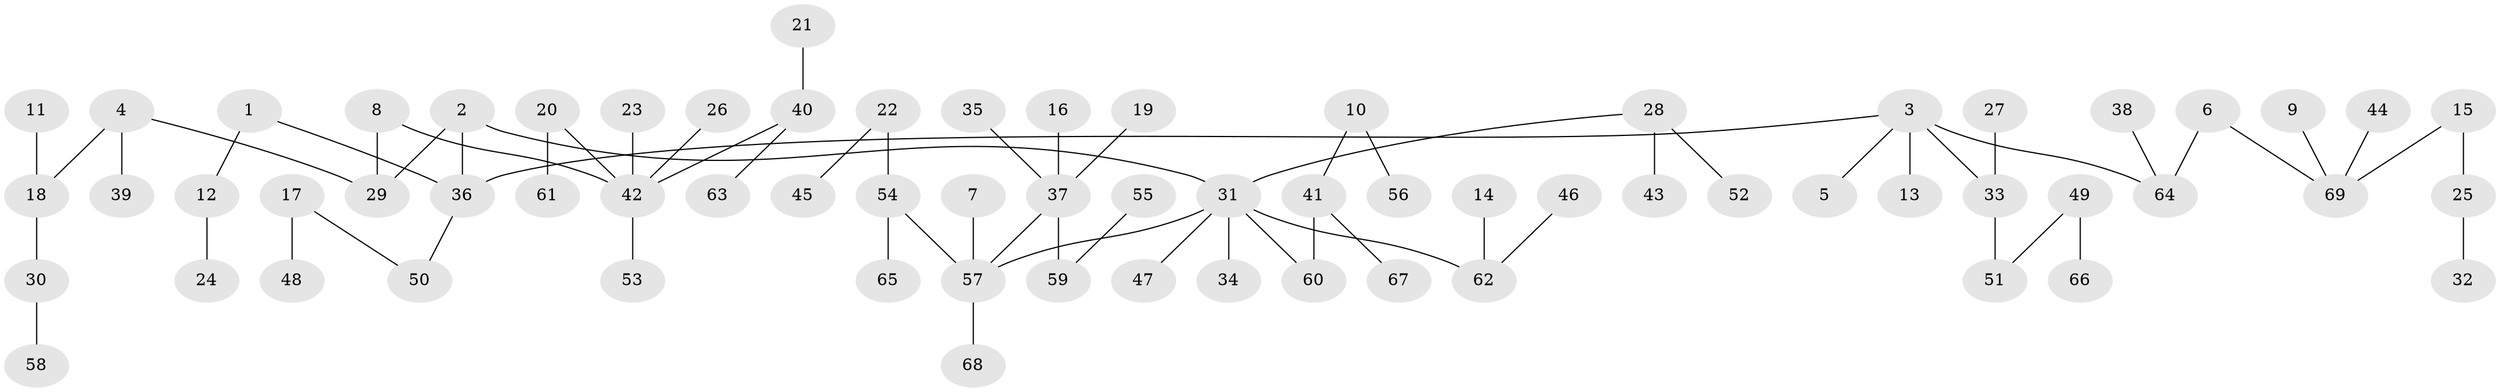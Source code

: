 // original degree distribution, {5: 0.021897810218978103, 9: 0.0072992700729927005, 4: 0.058394160583941604, 3: 0.10948905109489052, 7: 0.021897810218978103, 2: 0.24087591240875914, 1: 0.5255474452554745, 6: 0.014598540145985401}
// Generated by graph-tools (version 1.1) at 2025/02/03/09/25 03:02:24]
// undirected, 69 vertices, 68 edges
graph export_dot {
graph [start="1"]
  node [color=gray90,style=filled];
  1;
  2;
  3;
  4;
  5;
  6;
  7;
  8;
  9;
  10;
  11;
  12;
  13;
  14;
  15;
  16;
  17;
  18;
  19;
  20;
  21;
  22;
  23;
  24;
  25;
  26;
  27;
  28;
  29;
  30;
  31;
  32;
  33;
  34;
  35;
  36;
  37;
  38;
  39;
  40;
  41;
  42;
  43;
  44;
  45;
  46;
  47;
  48;
  49;
  50;
  51;
  52;
  53;
  54;
  55;
  56;
  57;
  58;
  59;
  60;
  61;
  62;
  63;
  64;
  65;
  66;
  67;
  68;
  69;
  1 -- 12 [weight=1.0];
  1 -- 36 [weight=1.0];
  2 -- 29 [weight=1.0];
  2 -- 31 [weight=1.0];
  2 -- 36 [weight=1.0];
  3 -- 5 [weight=1.0];
  3 -- 13 [weight=1.0];
  3 -- 33 [weight=1.0];
  3 -- 36 [weight=1.0];
  3 -- 64 [weight=1.0];
  4 -- 18 [weight=1.0];
  4 -- 29 [weight=1.0];
  4 -- 39 [weight=1.0];
  6 -- 64 [weight=1.0];
  6 -- 69 [weight=1.0];
  7 -- 57 [weight=1.0];
  8 -- 29 [weight=1.0];
  8 -- 42 [weight=1.0];
  9 -- 69 [weight=1.0];
  10 -- 41 [weight=1.0];
  10 -- 56 [weight=1.0];
  11 -- 18 [weight=1.0];
  12 -- 24 [weight=1.0];
  14 -- 62 [weight=1.0];
  15 -- 25 [weight=1.0];
  15 -- 69 [weight=1.0];
  16 -- 37 [weight=1.0];
  17 -- 48 [weight=1.0];
  17 -- 50 [weight=1.0];
  18 -- 30 [weight=1.0];
  19 -- 37 [weight=1.0];
  20 -- 42 [weight=1.0];
  20 -- 61 [weight=1.0];
  21 -- 40 [weight=1.0];
  22 -- 45 [weight=1.0];
  22 -- 54 [weight=1.0];
  23 -- 42 [weight=1.0];
  25 -- 32 [weight=1.0];
  26 -- 42 [weight=1.0];
  27 -- 33 [weight=1.0];
  28 -- 31 [weight=1.0];
  28 -- 43 [weight=1.0];
  28 -- 52 [weight=1.0];
  30 -- 58 [weight=1.0];
  31 -- 34 [weight=1.0];
  31 -- 47 [weight=1.0];
  31 -- 57 [weight=1.0];
  31 -- 60 [weight=1.0];
  31 -- 62 [weight=1.0];
  33 -- 51 [weight=1.0];
  35 -- 37 [weight=1.0];
  36 -- 50 [weight=1.0];
  37 -- 57 [weight=1.0];
  37 -- 59 [weight=1.0];
  38 -- 64 [weight=1.0];
  40 -- 42 [weight=1.0];
  40 -- 63 [weight=1.0];
  41 -- 60 [weight=1.0];
  41 -- 67 [weight=1.0];
  42 -- 53 [weight=1.0];
  44 -- 69 [weight=1.0];
  46 -- 62 [weight=1.0];
  49 -- 51 [weight=1.0];
  49 -- 66 [weight=1.0];
  54 -- 57 [weight=1.0];
  54 -- 65 [weight=1.0];
  55 -- 59 [weight=1.0];
  57 -- 68 [weight=1.0];
}
